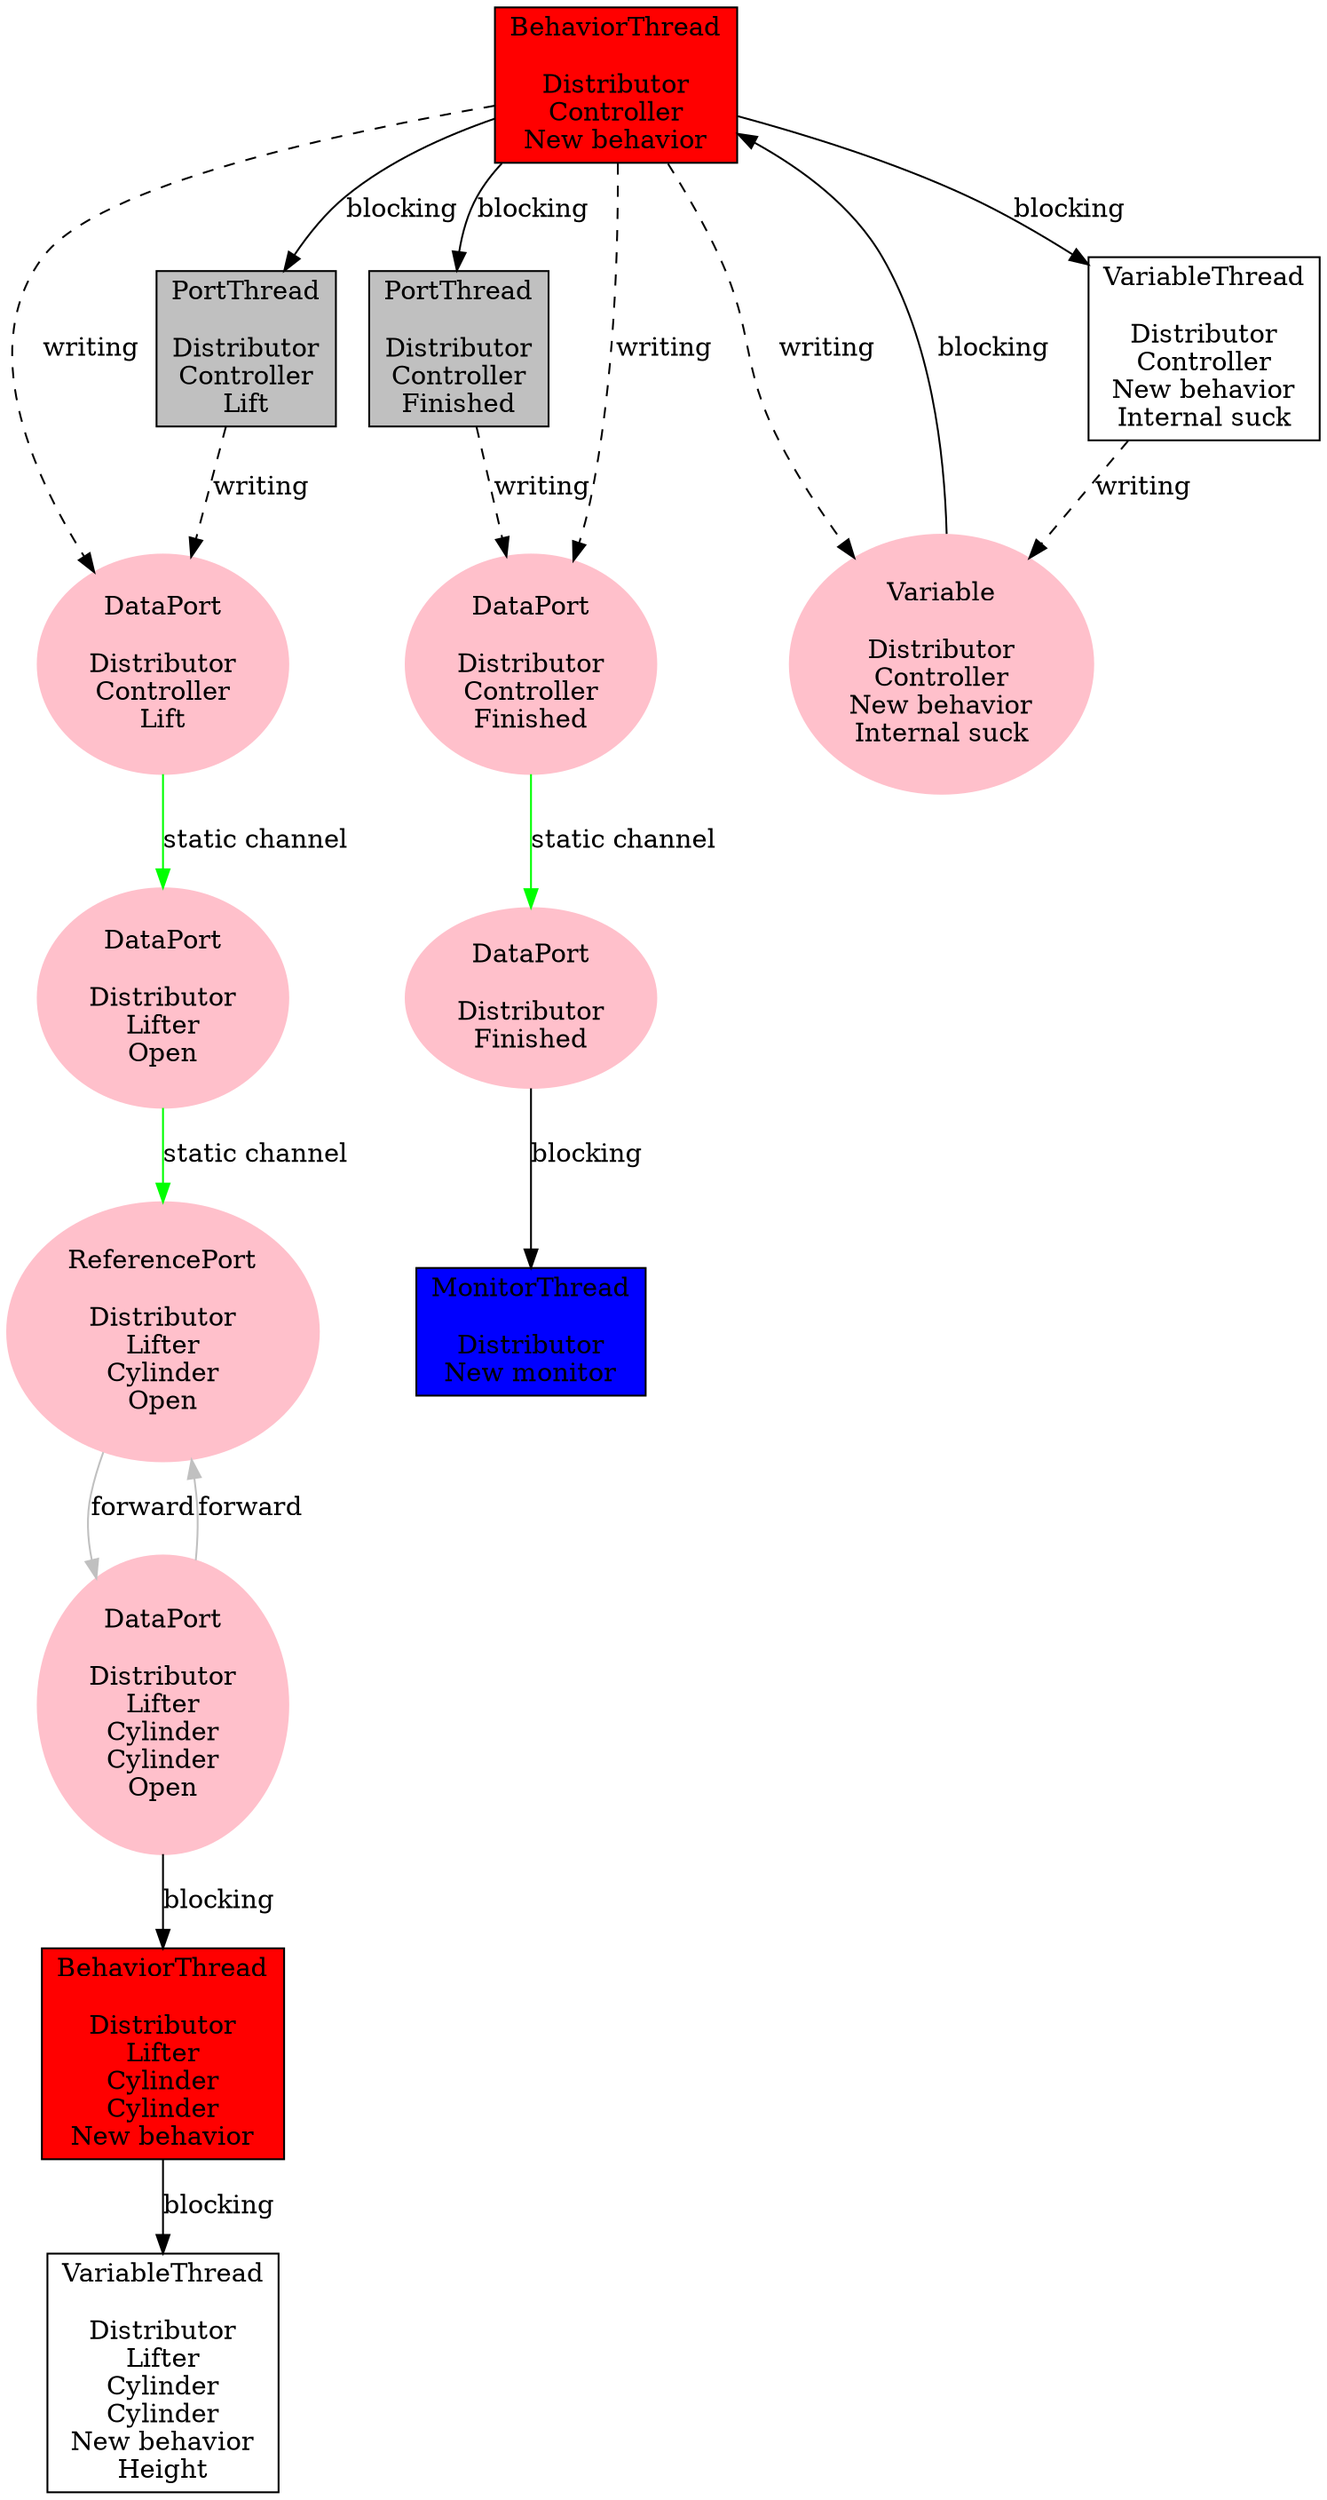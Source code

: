 digraph {
	"Thread[[Distributor, New monitor],5,main]" [label = "MonitorThread\n\nDistributor\nNew monitor", shape = box, style = filled, fillcolor = blue];
	"Thread[[Distributor, Lifter, Cylinder, Cylinder, New behavior, Height],5,main]" [label = "VariableThread\n\nDistributor\nLifter\nCylinder\nCylinder\nNew behavior\nHeight", shape = box, style = filled, fillcolor = white];
	"Thread[[Distributor, Lifter, Cylinder, Cylinder, New behavior],5,main]" [label = "BehaviorThread\n\nDistributor\nLifter\nCylinder\nCylinder\nNew behavior", shape = box, style = filled, fillcolor = red];
	"Thread[[Distributor, Controller, Lift],5,main]" [label = "PortThread\n\nDistributor\nController\nLift", shape = box, style = filled, fillcolor = gray];
	"Thread[[Distributor, Controller, Finished],5,main]" [label = "PortThread\n\nDistributor\nController\nFinished", shape = box, style = filled, fillcolor = gray];
	"Thread[[Distributor, Controller, New behavior, Internal suck],5,main]" [label = "VariableThread\n\nDistributor\nController\nNew behavior\nInternal suck", shape = box, style = filled, fillcolor = white];
	"Thread[[Distributor, Controller, New behavior],5,main]" [label = "BehaviorThread\n\nDistributor\nController\nNew behavior", shape = box, style = filled, fillcolor = red];
	"[Distributor, Controller, Lift]" [label = "DataPort\n\nDistributor\nController\nLift", shape = ellipse, style = filled, color = pink];
	"[Distributor, Lifter, Cylinder, Cylinder, Open]" [label = "DataPort\n\nDistributor\nLifter\nCylinder\nCylinder\nOpen", shape = ellipse, style = filled, color = pink];
	"[Distributor, Lifter, Open]" [label = "DataPort\n\nDistributor\nLifter\nOpen", shape = ellipse, style = filled, color = pink];
	"[Distributor, Lifter, Cylinder, Open]" [label = "ReferencePort\n\nDistributor\nLifter\nCylinder\nOpen", shape = ellipse, style = filled, color = pink];
	"[Distributor, Controller, Finished]" [label = "DataPort\n\nDistributor\nController\nFinished", shape = ellipse, style = filled, color = pink];
	"[Distributor, Controller, New behavior, Internal suck]" [label = "Variable\n\nDistributor\nController\nNew behavior\nInternal suck", shape = ellipse, style = filled, color = pink];
	"[Distributor, Finished]" [label = "DataPort\n\nDistributor\nFinished", shape = ellipse, style = filled, color = pink];
	"[Distributor, Finished]" -> "Thread[[Distributor, New monitor],5,main]" [label = "blocking"];
	"Thread[[Distributor, Lifter, Cylinder, Cylinder, New behavior],5,main]" -> "Thread[[Distributor, Lifter, Cylinder, Cylinder, New behavior, Height],5,main]" [label = "blocking"];
	"[Distributor, Lifter, Cylinder, Cylinder, Open]" -> "Thread[[Distributor, Lifter, Cylinder, Cylinder, New behavior],5,main]" [label = "blocking"];
	"Thread[[Distributor, Controller, New behavior],5,main]" -> "Thread[[Distributor, Controller, Lift],5,main]" [label = "blocking"];
	"Thread[[Distributor, Controller, Lift],5,main]" -> "[Distributor, Controller, Lift]" [label = "writing", style = dashed];
	"Thread[[Distributor, Controller, New behavior],5,main]" -> "Thread[[Distributor, Controller, Finished],5,main]" [label = "blocking"];
	"Thread[[Distributor, Controller, Finished],5,main]" -> "[Distributor, Controller, Finished]" [label = "writing", style = dashed];
	"Thread[[Distributor, Controller, New behavior],5,main]" -> "Thread[[Distributor, Controller, New behavior, Internal suck],5,main]" [label = "blocking"];
	"Thread[[Distributor, Controller, New behavior, Internal suck],5,main]" -> "[Distributor, Controller, New behavior, Internal suck]" [label = "writing", style = dashed];
	"[Distributor, Controller, New behavior, Internal suck]" -> "Thread[[Distributor, Controller, New behavior],5,main]" [label = "blocking"];
	"Thread[[Distributor, Controller, New behavior],5,main]" -> "[Distributor, Controller, Lift]" [label = "writing", style = dashed];
	"Thread[[Distributor, Controller, New behavior],5,main]" -> "[Distributor, Controller, Finished]" [label = "writing", style = dashed];
	"Thread[[Distributor, Controller, New behavior],5,main]" -> "[Distributor, Controller, New behavior, Internal suck]" [label = "writing", style = dashed];
	"[Distributor, Lifter, Cylinder, Open]" -> "[Distributor, Lifter, Cylinder, Cylinder, Open]" [label = "forward", color = gray]; 
	"[Distributor, Controller, Lift]" -> "[Distributor, Lifter, Open]" [label = "static channel", color = green]; 
	"[Distributor, Lifter, Open]" -> "[Distributor, Lifter, Cylinder, Open]" [label = "static channel", color = green]; 
	"[Distributor, Lifter, Cylinder, Cylinder, Open]" -> "[Distributor, Lifter, Cylinder, Open]" [label = "forward", color = gray];
	"[Distributor, Controller, Finished]" -> "[Distributor, Finished]" [label = "static channel", color = green]; 
}